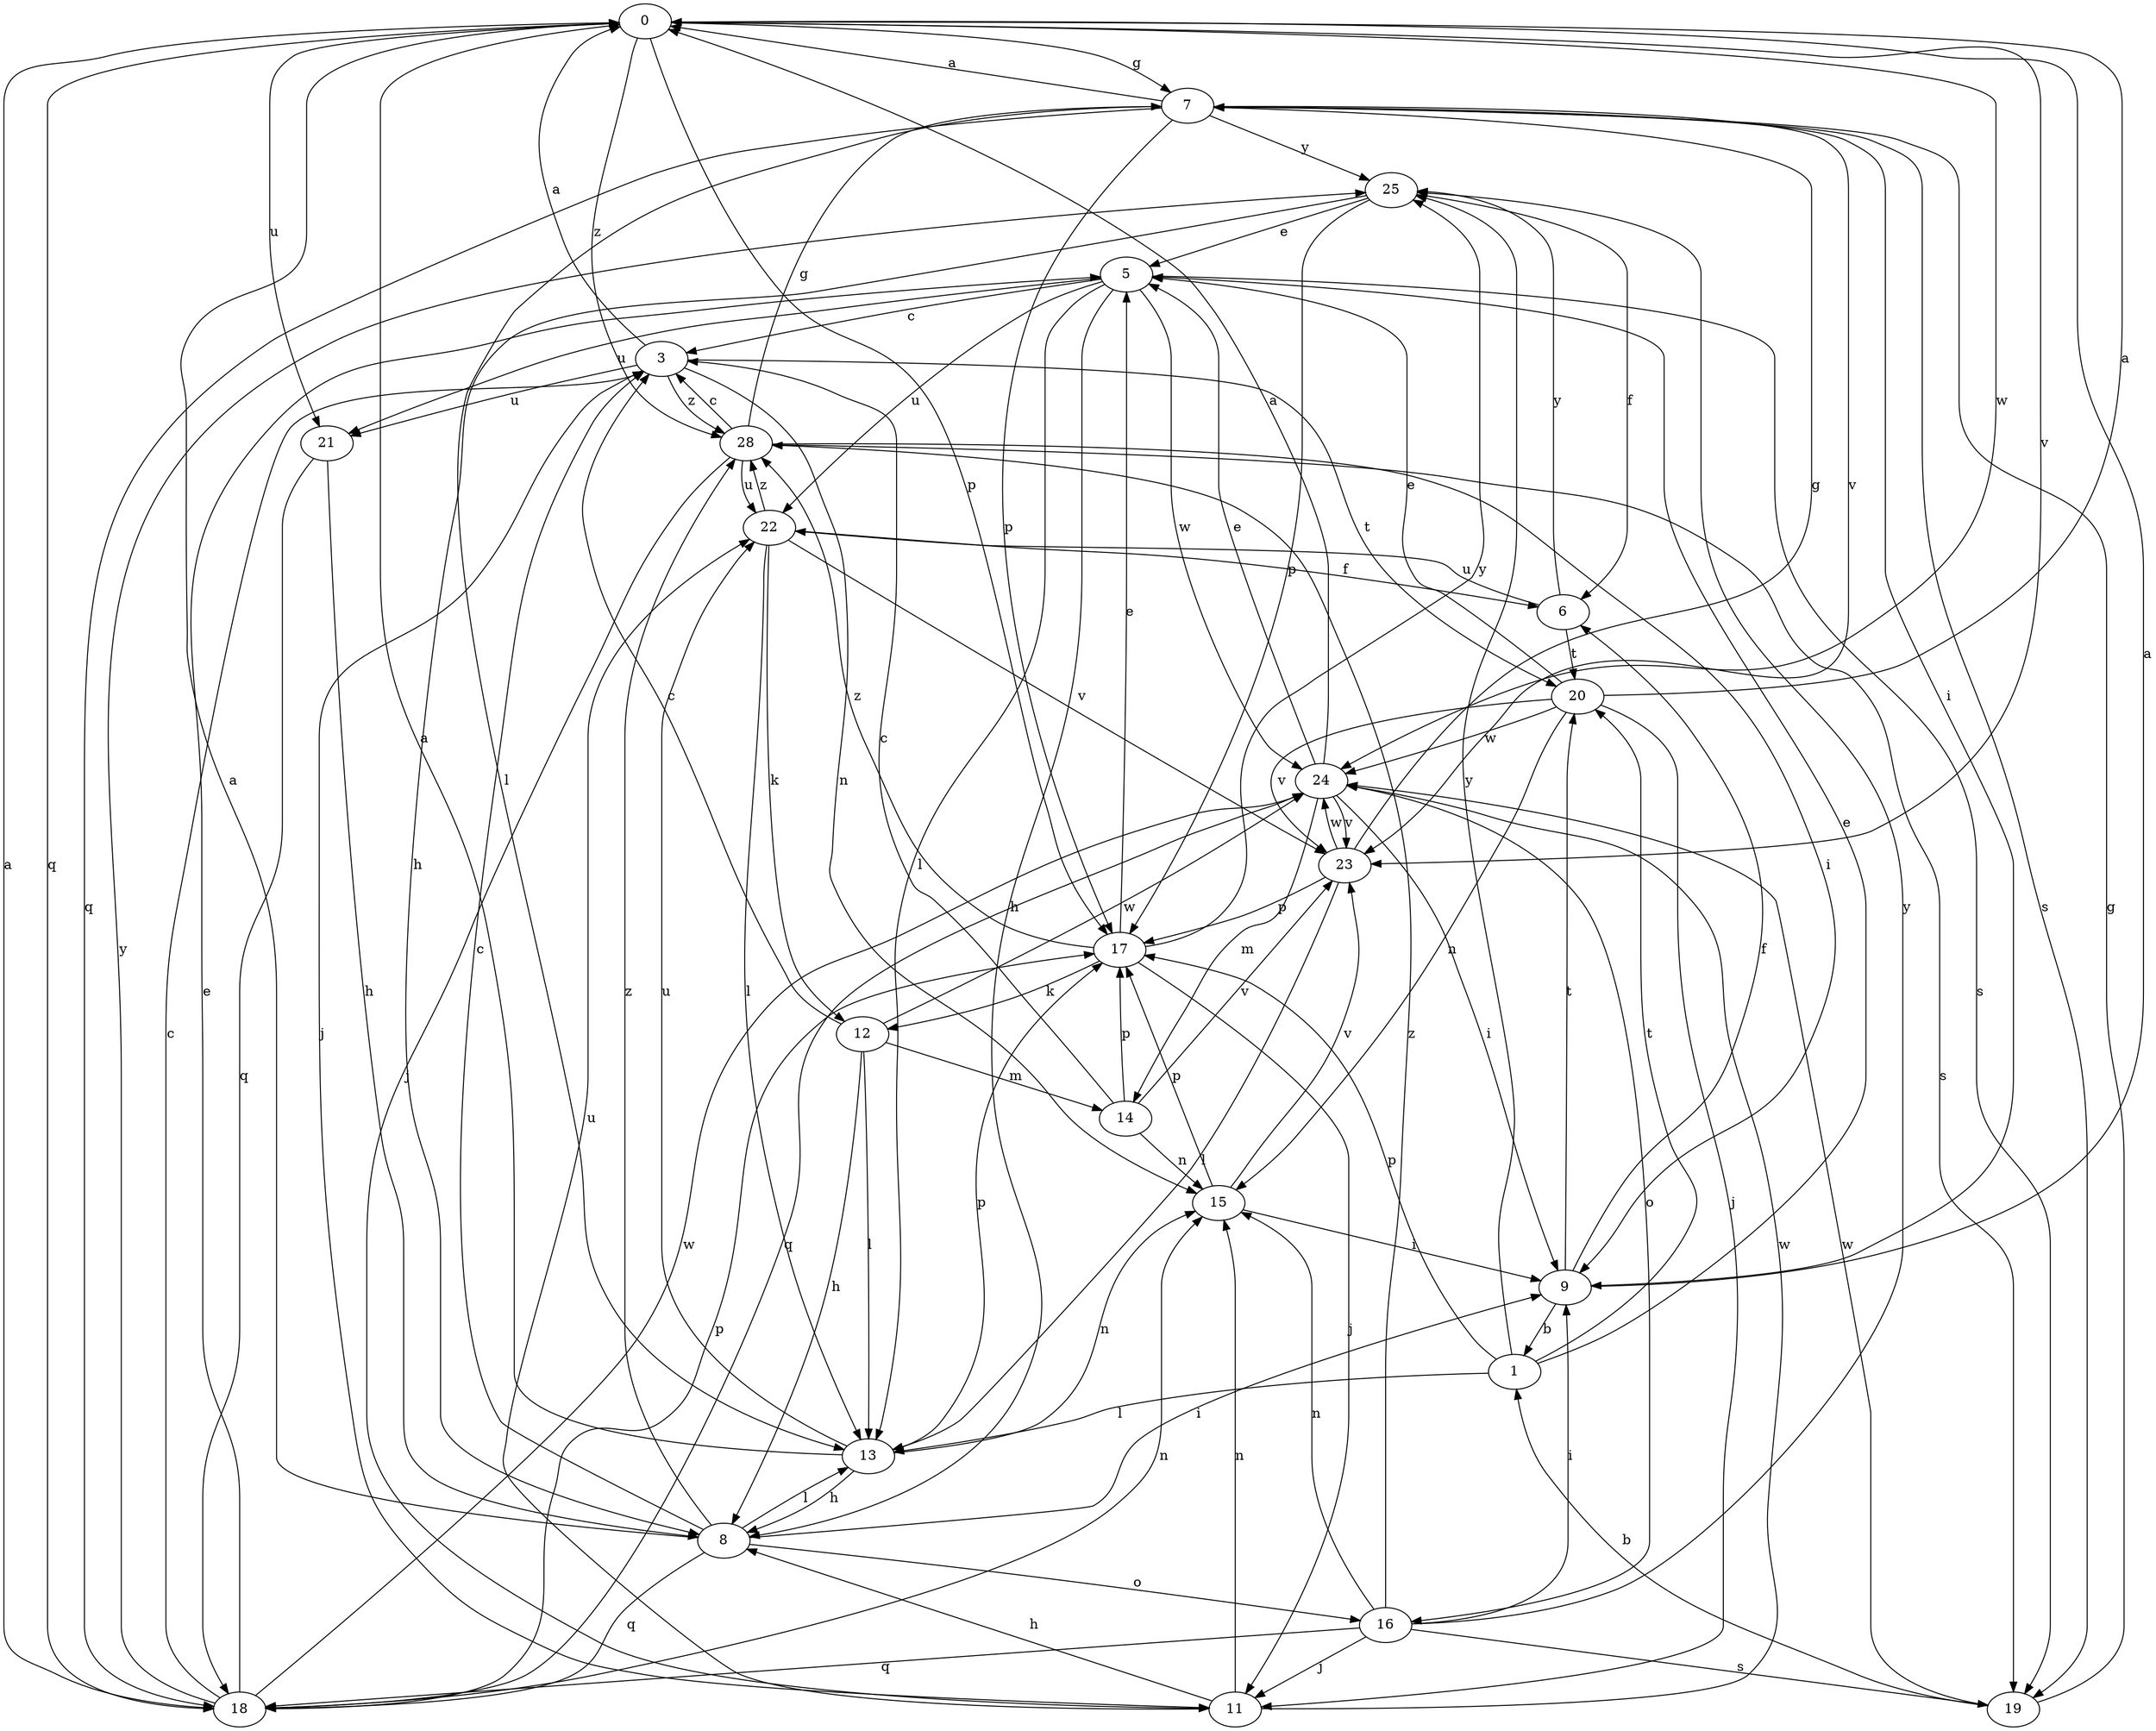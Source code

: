 strict digraph  {
0;
1;
3;
5;
6;
7;
8;
9;
11;
12;
13;
14;
15;
16;
17;
18;
19;
20;
21;
22;
23;
24;
25;
28;
0 -> 7  [label=g];
0 -> 17  [label=p];
0 -> 18  [label=q];
0 -> 21  [label=u];
0 -> 23  [label=v];
0 -> 24  [label=w];
0 -> 28  [label=z];
1 -> 5  [label=e];
1 -> 13  [label=l];
1 -> 17  [label=p];
1 -> 20  [label=t];
1 -> 25  [label=y];
3 -> 0  [label=a];
3 -> 11  [label=j];
3 -> 15  [label=n];
3 -> 20  [label=t];
3 -> 21  [label=u];
3 -> 28  [label=z];
5 -> 3  [label=c];
5 -> 8  [label=h];
5 -> 13  [label=l];
5 -> 19  [label=s];
5 -> 21  [label=u];
5 -> 22  [label=u];
5 -> 24  [label=w];
6 -> 20  [label=t];
6 -> 22  [label=u];
6 -> 25  [label=y];
7 -> 0  [label=a];
7 -> 9  [label=i];
7 -> 13  [label=l];
7 -> 17  [label=p];
7 -> 18  [label=q];
7 -> 19  [label=s];
7 -> 23  [label=v];
7 -> 25  [label=y];
8 -> 0  [label=a];
8 -> 3  [label=c];
8 -> 9  [label=i];
8 -> 13  [label=l];
8 -> 16  [label=o];
8 -> 18  [label=q];
8 -> 28  [label=z];
9 -> 0  [label=a];
9 -> 1  [label=b];
9 -> 6  [label=f];
9 -> 20  [label=t];
11 -> 8  [label=h];
11 -> 15  [label=n];
11 -> 22  [label=u];
11 -> 24  [label=w];
12 -> 3  [label=c];
12 -> 8  [label=h];
12 -> 13  [label=l];
12 -> 14  [label=m];
12 -> 24  [label=w];
13 -> 0  [label=a];
13 -> 8  [label=h];
13 -> 15  [label=n];
13 -> 17  [label=p];
13 -> 22  [label=u];
14 -> 3  [label=c];
14 -> 15  [label=n];
14 -> 17  [label=p];
14 -> 23  [label=v];
15 -> 9  [label=i];
15 -> 17  [label=p];
15 -> 23  [label=v];
16 -> 9  [label=i];
16 -> 11  [label=j];
16 -> 15  [label=n];
16 -> 18  [label=q];
16 -> 19  [label=s];
16 -> 25  [label=y];
16 -> 28  [label=z];
17 -> 5  [label=e];
17 -> 11  [label=j];
17 -> 12  [label=k];
17 -> 25  [label=y];
17 -> 28  [label=z];
18 -> 0  [label=a];
18 -> 3  [label=c];
18 -> 5  [label=e];
18 -> 15  [label=n];
18 -> 17  [label=p];
18 -> 24  [label=w];
18 -> 25  [label=y];
19 -> 1  [label=b];
19 -> 7  [label=g];
19 -> 24  [label=w];
20 -> 0  [label=a];
20 -> 5  [label=e];
20 -> 11  [label=j];
20 -> 15  [label=n];
20 -> 23  [label=v];
20 -> 24  [label=w];
21 -> 8  [label=h];
21 -> 18  [label=q];
22 -> 6  [label=f];
22 -> 12  [label=k];
22 -> 13  [label=l];
22 -> 23  [label=v];
22 -> 28  [label=z];
23 -> 7  [label=g];
23 -> 13  [label=l];
23 -> 17  [label=p];
23 -> 24  [label=w];
24 -> 0  [label=a];
24 -> 5  [label=e];
24 -> 9  [label=i];
24 -> 14  [label=m];
24 -> 16  [label=o];
24 -> 18  [label=q];
24 -> 23  [label=v];
25 -> 5  [label=e];
25 -> 6  [label=f];
25 -> 8  [label=h];
25 -> 17  [label=p];
28 -> 3  [label=c];
28 -> 7  [label=g];
28 -> 9  [label=i];
28 -> 11  [label=j];
28 -> 19  [label=s];
28 -> 22  [label=u];
}
